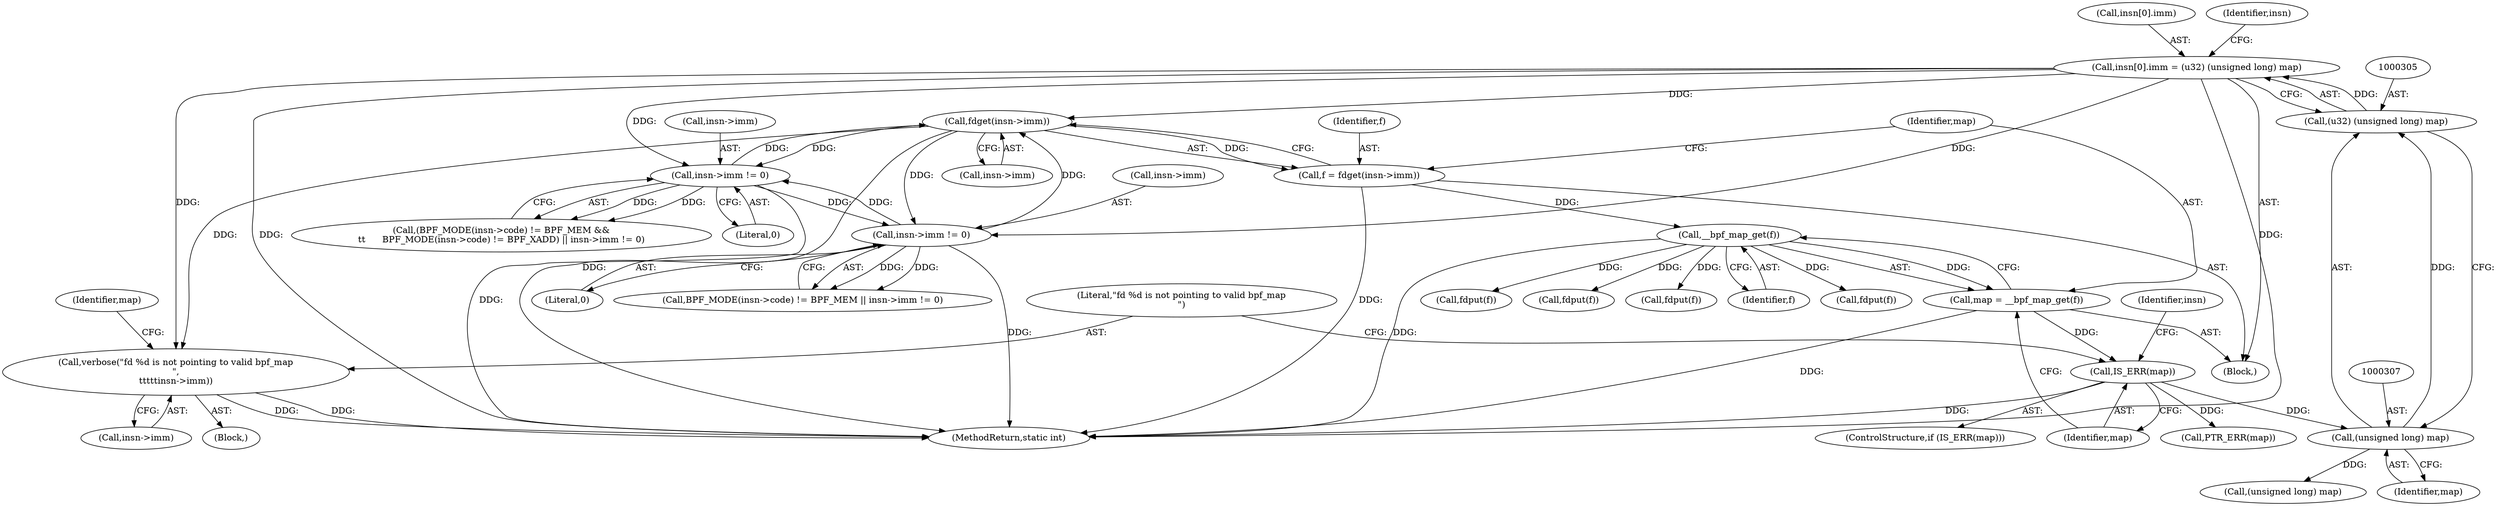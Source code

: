 digraph "0_linux_92117d8443bc5afacc8d5ba82e541946310f106e_4@pointer" {
"1000290" [label="(Call,verbose(\"fd %d is not pointing to valid bpf_map\n\",\n\t\t\t\t\tinsn->imm))"];
"1000298" [label="(Call,insn[0].imm = (u32) (unsigned long) map)"];
"1000304" [label="(Call,(u32) (unsigned long) map)"];
"1000306" [label="(Call,(unsigned long) map)"];
"1000287" [label="(Call,IS_ERR(map))"];
"1000282" [label="(Call,map = __bpf_map_get(f))"];
"1000284" [label="(Call,__bpf_map_get(f))"];
"1000276" [label="(Call,f = fdget(insn->imm))"];
"1000278" [label="(Call,fdget(insn->imm))"];
"1000187" [label="(Call,insn->imm != 0)"];
"1000154" [label="(Call,insn->imm != 0)"];
"1000306" [label="(Call,(unsigned long) map)"];
"1000283" [label="(Identifier,map)"];
"1000301" [label="(Identifier,insn)"];
"1000318" [label="(Call,(unsigned long) map)"];
"1000381" [label="(Call,fdput(f))"];
"1000342" [label="(Call,fdput(f))"];
"1000277" [label="(Identifier,f)"];
"1000187" [label="(Call,insn->imm != 0)"];
"1000276" [label="(Call,f = fdget(insn->imm))"];
"1000282" [label="(Call,map = __bpf_map_get(f))"];
"1000147" [label="(Call,BPF_MODE(insn->code) != BPF_MEM || insn->imm != 0)"];
"1000158" [label="(Literal,0)"];
"1000290" [label="(Call,verbose(\"fd %d is not pointing to valid bpf_map\n\",\n\t\t\t\t\tinsn->imm))"];
"1000296" [label="(Call,PTR_ERR(map))"];
"1000352" [label="(Call,fdput(f))"];
"1000292" [label="(Call,insn->imm)"];
"1000291" [label="(Literal,\"fd %d is not pointing to valid bpf_map\n\")"];
"1000299" [label="(Call,insn[0].imm)"];
"1000298" [label="(Call,insn[0].imm = (u32) (unsigned long) map)"];
"1000279" [label="(Call,insn->imm)"];
"1000308" [label="(Identifier,map)"];
"1000304" [label="(Call,(u32) (unsigned long) map)"];
"1000286" [label="(ControlStructure,if (IS_ERR(map)))"];
"1000284" [label="(Call,__bpf_map_get(f))"];
"1000390" [label="(MethodReturn,static int)"];
"1000188" [label="(Call,insn->imm)"];
"1000210" [label="(Block,)"];
"1000312" [label="(Identifier,insn)"];
"1000285" [label="(Identifier,f)"];
"1000154" [label="(Call,insn->imm != 0)"];
"1000155" [label="(Call,insn->imm)"];
"1000297" [label="(Identifier,map)"];
"1000366" [label="(Call,fdput(f))"];
"1000191" [label="(Literal,0)"];
"1000287" [label="(Call,IS_ERR(map))"];
"1000173" [label="(Call,(BPF_MODE(insn->code) != BPF_MEM &&\n\t\t      BPF_MODE(insn->code) != BPF_XADD) || insn->imm != 0)"];
"1000278" [label="(Call,fdget(insn->imm))"];
"1000288" [label="(Identifier,map)"];
"1000289" [label="(Block,)"];
"1000290" -> "1000289"  [label="AST: "];
"1000290" -> "1000292"  [label="CFG: "];
"1000291" -> "1000290"  [label="AST: "];
"1000292" -> "1000290"  [label="AST: "];
"1000297" -> "1000290"  [label="CFG: "];
"1000290" -> "1000390"  [label="DDG: "];
"1000290" -> "1000390"  [label="DDG: "];
"1000298" -> "1000290"  [label="DDG: "];
"1000278" -> "1000290"  [label="DDG: "];
"1000298" -> "1000210"  [label="AST: "];
"1000298" -> "1000304"  [label="CFG: "];
"1000299" -> "1000298"  [label="AST: "];
"1000304" -> "1000298"  [label="AST: "];
"1000312" -> "1000298"  [label="CFG: "];
"1000298" -> "1000390"  [label="DDG: "];
"1000298" -> "1000390"  [label="DDG: "];
"1000298" -> "1000154"  [label="DDG: "];
"1000298" -> "1000187"  [label="DDG: "];
"1000298" -> "1000278"  [label="DDG: "];
"1000304" -> "1000298"  [label="DDG: "];
"1000304" -> "1000306"  [label="CFG: "];
"1000305" -> "1000304"  [label="AST: "];
"1000306" -> "1000304"  [label="AST: "];
"1000306" -> "1000304"  [label="DDG: "];
"1000306" -> "1000308"  [label="CFG: "];
"1000307" -> "1000306"  [label="AST: "];
"1000308" -> "1000306"  [label="AST: "];
"1000287" -> "1000306"  [label="DDG: "];
"1000306" -> "1000318"  [label="DDG: "];
"1000287" -> "1000286"  [label="AST: "];
"1000287" -> "1000288"  [label="CFG: "];
"1000288" -> "1000287"  [label="AST: "];
"1000291" -> "1000287"  [label="CFG: "];
"1000301" -> "1000287"  [label="CFG: "];
"1000287" -> "1000390"  [label="DDG: "];
"1000282" -> "1000287"  [label="DDG: "];
"1000287" -> "1000296"  [label="DDG: "];
"1000282" -> "1000210"  [label="AST: "];
"1000282" -> "1000284"  [label="CFG: "];
"1000283" -> "1000282"  [label="AST: "];
"1000284" -> "1000282"  [label="AST: "];
"1000288" -> "1000282"  [label="CFG: "];
"1000282" -> "1000390"  [label="DDG: "];
"1000284" -> "1000282"  [label="DDG: "];
"1000284" -> "1000285"  [label="CFG: "];
"1000285" -> "1000284"  [label="AST: "];
"1000284" -> "1000390"  [label="DDG: "];
"1000276" -> "1000284"  [label="DDG: "];
"1000284" -> "1000342"  [label="DDG: "];
"1000284" -> "1000352"  [label="DDG: "];
"1000284" -> "1000366"  [label="DDG: "];
"1000284" -> "1000381"  [label="DDG: "];
"1000276" -> "1000210"  [label="AST: "];
"1000276" -> "1000278"  [label="CFG: "];
"1000277" -> "1000276"  [label="AST: "];
"1000278" -> "1000276"  [label="AST: "];
"1000283" -> "1000276"  [label="CFG: "];
"1000276" -> "1000390"  [label="DDG: "];
"1000278" -> "1000276"  [label="DDG: "];
"1000278" -> "1000279"  [label="CFG: "];
"1000279" -> "1000278"  [label="AST: "];
"1000278" -> "1000390"  [label="DDG: "];
"1000278" -> "1000154"  [label="DDG: "];
"1000278" -> "1000187"  [label="DDG: "];
"1000187" -> "1000278"  [label="DDG: "];
"1000154" -> "1000278"  [label="DDG: "];
"1000187" -> "1000173"  [label="AST: "];
"1000187" -> "1000191"  [label="CFG: "];
"1000188" -> "1000187"  [label="AST: "];
"1000191" -> "1000187"  [label="AST: "];
"1000173" -> "1000187"  [label="CFG: "];
"1000187" -> "1000390"  [label="DDG: "];
"1000187" -> "1000154"  [label="DDG: "];
"1000187" -> "1000173"  [label="DDG: "];
"1000187" -> "1000173"  [label="DDG: "];
"1000154" -> "1000187"  [label="DDG: "];
"1000154" -> "1000147"  [label="AST: "];
"1000154" -> "1000158"  [label="CFG: "];
"1000155" -> "1000154"  [label="AST: "];
"1000158" -> "1000154"  [label="AST: "];
"1000147" -> "1000154"  [label="CFG: "];
"1000154" -> "1000390"  [label="DDG: "];
"1000154" -> "1000147"  [label="DDG: "];
"1000154" -> "1000147"  [label="DDG: "];
}

